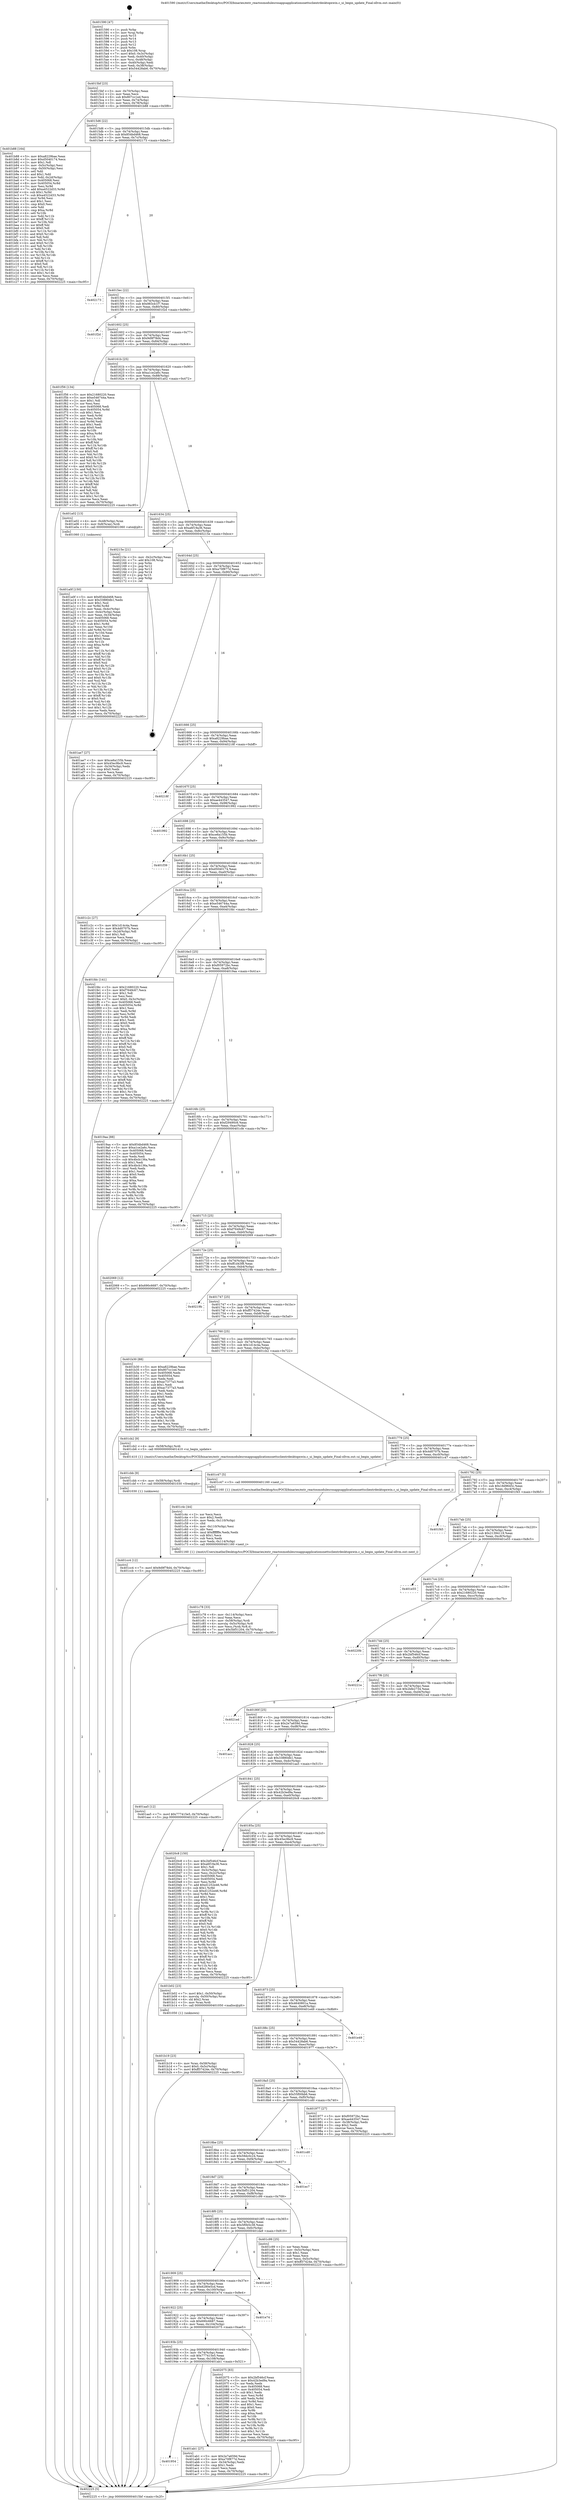 digraph "0x401590" {
  label = "0x401590 (/mnt/c/Users/mathe/Desktop/tcc/POCII/binaries/extr_reactosmodulesrosappsapplicationsnettsclientrdesktopxwin.c_ui_begin_update_Final-ollvm.out::main(0))"
  labelloc = "t"
  node[shape=record]

  Entry [label="",width=0.3,height=0.3,shape=circle,fillcolor=black,style=filled]
  "0x4015bf" [label="{
     0x4015bf [23]\l
     | [instrs]\l
     &nbsp;&nbsp;0x4015bf \<+3\>: mov -0x70(%rbp),%eax\l
     &nbsp;&nbsp;0x4015c2 \<+2\>: mov %eax,%ecx\l
     &nbsp;&nbsp;0x4015c4 \<+6\>: sub $0x807cc1ed,%ecx\l
     &nbsp;&nbsp;0x4015ca \<+3\>: mov %eax,-0x74(%rbp)\l
     &nbsp;&nbsp;0x4015cd \<+3\>: mov %ecx,-0x78(%rbp)\l
     &nbsp;&nbsp;0x4015d0 \<+6\>: je 0000000000401b88 \<main+0x5f8\>\l
  }"]
  "0x401b88" [label="{
     0x401b88 [164]\l
     | [instrs]\l
     &nbsp;&nbsp;0x401b88 \<+5\>: mov $0xa8229bae,%eax\l
     &nbsp;&nbsp;0x401b8d \<+5\>: mov $0xd5040174,%ecx\l
     &nbsp;&nbsp;0x401b92 \<+2\>: mov $0x1,%dl\l
     &nbsp;&nbsp;0x401b94 \<+3\>: mov -0x5c(%rbp),%esi\l
     &nbsp;&nbsp;0x401b97 \<+3\>: cmp -0x50(%rbp),%esi\l
     &nbsp;&nbsp;0x401b9a \<+4\>: setl %dil\l
     &nbsp;&nbsp;0x401b9e \<+4\>: and $0x1,%dil\l
     &nbsp;&nbsp;0x401ba2 \<+4\>: mov %dil,-0x2d(%rbp)\l
     &nbsp;&nbsp;0x401ba6 \<+7\>: mov 0x405068,%esi\l
     &nbsp;&nbsp;0x401bad \<+8\>: mov 0x405054,%r8d\l
     &nbsp;&nbsp;0x401bb5 \<+3\>: mov %esi,%r9d\l
     &nbsp;&nbsp;0x401bb8 \<+7\>: add $0xa4522d33,%r9d\l
     &nbsp;&nbsp;0x401bbf \<+4\>: sub $0x1,%r9d\l
     &nbsp;&nbsp;0x401bc3 \<+7\>: sub $0xa4522d33,%r9d\l
     &nbsp;&nbsp;0x401bca \<+4\>: imul %r9d,%esi\l
     &nbsp;&nbsp;0x401bce \<+3\>: and $0x1,%esi\l
     &nbsp;&nbsp;0x401bd1 \<+3\>: cmp $0x0,%esi\l
     &nbsp;&nbsp;0x401bd4 \<+4\>: sete %dil\l
     &nbsp;&nbsp;0x401bd8 \<+4\>: cmp $0xa,%r8d\l
     &nbsp;&nbsp;0x401bdc \<+4\>: setl %r10b\l
     &nbsp;&nbsp;0x401be0 \<+3\>: mov %dil,%r11b\l
     &nbsp;&nbsp;0x401be3 \<+4\>: xor $0xff,%r11b\l
     &nbsp;&nbsp;0x401be7 \<+3\>: mov %r10b,%bl\l
     &nbsp;&nbsp;0x401bea \<+3\>: xor $0xff,%bl\l
     &nbsp;&nbsp;0x401bed \<+3\>: xor $0x0,%dl\l
     &nbsp;&nbsp;0x401bf0 \<+3\>: mov %r11b,%r14b\l
     &nbsp;&nbsp;0x401bf3 \<+4\>: and $0x0,%r14b\l
     &nbsp;&nbsp;0x401bf7 \<+3\>: and %dl,%dil\l
     &nbsp;&nbsp;0x401bfa \<+3\>: mov %bl,%r15b\l
     &nbsp;&nbsp;0x401bfd \<+4\>: and $0x0,%r15b\l
     &nbsp;&nbsp;0x401c01 \<+3\>: and %dl,%r10b\l
     &nbsp;&nbsp;0x401c04 \<+3\>: or %dil,%r14b\l
     &nbsp;&nbsp;0x401c07 \<+3\>: or %r10b,%r15b\l
     &nbsp;&nbsp;0x401c0a \<+3\>: xor %r15b,%r14b\l
     &nbsp;&nbsp;0x401c0d \<+3\>: or %bl,%r11b\l
     &nbsp;&nbsp;0x401c10 \<+4\>: xor $0xff,%r11b\l
     &nbsp;&nbsp;0x401c14 \<+3\>: or $0x0,%dl\l
     &nbsp;&nbsp;0x401c17 \<+3\>: and %dl,%r11b\l
     &nbsp;&nbsp;0x401c1a \<+3\>: or %r11b,%r14b\l
     &nbsp;&nbsp;0x401c1d \<+4\>: test $0x1,%r14b\l
     &nbsp;&nbsp;0x401c21 \<+3\>: cmovne %ecx,%eax\l
     &nbsp;&nbsp;0x401c24 \<+3\>: mov %eax,-0x70(%rbp)\l
     &nbsp;&nbsp;0x401c27 \<+5\>: jmp 0000000000402225 \<main+0xc95\>\l
  }"]
  "0x4015d6" [label="{
     0x4015d6 [22]\l
     | [instrs]\l
     &nbsp;&nbsp;0x4015d6 \<+5\>: jmp 00000000004015db \<main+0x4b\>\l
     &nbsp;&nbsp;0x4015db \<+3\>: mov -0x74(%rbp),%eax\l
     &nbsp;&nbsp;0x4015de \<+5\>: sub $0x854bd468,%eax\l
     &nbsp;&nbsp;0x4015e3 \<+3\>: mov %eax,-0x7c(%rbp)\l
     &nbsp;&nbsp;0x4015e6 \<+6\>: je 0000000000402173 \<main+0xbe3\>\l
  }"]
  Exit [label="",width=0.3,height=0.3,shape=circle,fillcolor=black,style=filled,peripheries=2]
  "0x402173" [label="{
     0x402173\l
  }", style=dashed]
  "0x4015ec" [label="{
     0x4015ec [22]\l
     | [instrs]\l
     &nbsp;&nbsp;0x4015ec \<+5\>: jmp 00000000004015f1 \<main+0x61\>\l
     &nbsp;&nbsp;0x4015f1 \<+3\>: mov -0x74(%rbp),%eax\l
     &nbsp;&nbsp;0x4015f4 \<+5\>: sub $0x983cb1f7,%eax\l
     &nbsp;&nbsp;0x4015f9 \<+3\>: mov %eax,-0x80(%rbp)\l
     &nbsp;&nbsp;0x4015fc \<+6\>: je 0000000000401f2d \<main+0x99d\>\l
  }"]
  "0x401cc4" [label="{
     0x401cc4 [12]\l
     | [instrs]\l
     &nbsp;&nbsp;0x401cc4 \<+7\>: movl $0x9d9f78d4,-0x70(%rbp)\l
     &nbsp;&nbsp;0x401ccb \<+5\>: jmp 0000000000402225 \<main+0xc95\>\l
  }"]
  "0x401f2d" [label="{
     0x401f2d\l
  }", style=dashed]
  "0x401602" [label="{
     0x401602 [25]\l
     | [instrs]\l
     &nbsp;&nbsp;0x401602 \<+5\>: jmp 0000000000401607 \<main+0x77\>\l
     &nbsp;&nbsp;0x401607 \<+3\>: mov -0x74(%rbp),%eax\l
     &nbsp;&nbsp;0x40160a \<+5\>: sub $0x9d9f78d4,%eax\l
     &nbsp;&nbsp;0x40160f \<+6\>: mov %eax,-0x84(%rbp)\l
     &nbsp;&nbsp;0x401615 \<+6\>: je 0000000000401f56 \<main+0x9c6\>\l
  }"]
  "0x401cbb" [label="{
     0x401cbb [9]\l
     | [instrs]\l
     &nbsp;&nbsp;0x401cbb \<+4\>: mov -0x58(%rbp),%rdi\l
     &nbsp;&nbsp;0x401cbf \<+5\>: call 0000000000401030 \<free@plt\>\l
     | [calls]\l
     &nbsp;&nbsp;0x401030 \{1\} (unknown)\l
  }"]
  "0x401f56" [label="{
     0x401f56 [134]\l
     | [instrs]\l
     &nbsp;&nbsp;0x401f56 \<+5\>: mov $0x21680220,%eax\l
     &nbsp;&nbsp;0x401f5b \<+5\>: mov $0xe546744a,%ecx\l
     &nbsp;&nbsp;0x401f60 \<+2\>: mov $0x1,%dl\l
     &nbsp;&nbsp;0x401f62 \<+2\>: xor %esi,%esi\l
     &nbsp;&nbsp;0x401f64 \<+7\>: mov 0x405068,%edi\l
     &nbsp;&nbsp;0x401f6b \<+8\>: mov 0x405054,%r8d\l
     &nbsp;&nbsp;0x401f73 \<+3\>: sub $0x1,%esi\l
     &nbsp;&nbsp;0x401f76 \<+3\>: mov %edi,%r9d\l
     &nbsp;&nbsp;0x401f79 \<+3\>: add %esi,%r9d\l
     &nbsp;&nbsp;0x401f7c \<+4\>: imul %r9d,%edi\l
     &nbsp;&nbsp;0x401f80 \<+3\>: and $0x1,%edi\l
     &nbsp;&nbsp;0x401f83 \<+3\>: cmp $0x0,%edi\l
     &nbsp;&nbsp;0x401f86 \<+4\>: sete %r10b\l
     &nbsp;&nbsp;0x401f8a \<+4\>: cmp $0xa,%r8d\l
     &nbsp;&nbsp;0x401f8e \<+4\>: setl %r11b\l
     &nbsp;&nbsp;0x401f92 \<+3\>: mov %r10b,%bl\l
     &nbsp;&nbsp;0x401f95 \<+3\>: xor $0xff,%bl\l
     &nbsp;&nbsp;0x401f98 \<+3\>: mov %r11b,%r14b\l
     &nbsp;&nbsp;0x401f9b \<+4\>: xor $0xff,%r14b\l
     &nbsp;&nbsp;0x401f9f \<+3\>: xor $0x0,%dl\l
     &nbsp;&nbsp;0x401fa2 \<+3\>: mov %bl,%r15b\l
     &nbsp;&nbsp;0x401fa5 \<+4\>: and $0x0,%r15b\l
     &nbsp;&nbsp;0x401fa9 \<+3\>: and %dl,%r10b\l
     &nbsp;&nbsp;0x401fac \<+3\>: mov %r14b,%r12b\l
     &nbsp;&nbsp;0x401faf \<+4\>: and $0x0,%r12b\l
     &nbsp;&nbsp;0x401fb3 \<+3\>: and %dl,%r11b\l
     &nbsp;&nbsp;0x401fb6 \<+3\>: or %r10b,%r15b\l
     &nbsp;&nbsp;0x401fb9 \<+3\>: or %r11b,%r12b\l
     &nbsp;&nbsp;0x401fbc \<+3\>: xor %r12b,%r15b\l
     &nbsp;&nbsp;0x401fbf \<+3\>: or %r14b,%bl\l
     &nbsp;&nbsp;0x401fc2 \<+3\>: xor $0xff,%bl\l
     &nbsp;&nbsp;0x401fc5 \<+3\>: or $0x0,%dl\l
     &nbsp;&nbsp;0x401fc8 \<+2\>: and %dl,%bl\l
     &nbsp;&nbsp;0x401fca \<+3\>: or %bl,%r15b\l
     &nbsp;&nbsp;0x401fcd \<+4\>: test $0x1,%r15b\l
     &nbsp;&nbsp;0x401fd1 \<+3\>: cmovne %ecx,%eax\l
     &nbsp;&nbsp;0x401fd4 \<+3\>: mov %eax,-0x70(%rbp)\l
     &nbsp;&nbsp;0x401fd7 \<+5\>: jmp 0000000000402225 \<main+0xc95\>\l
  }"]
  "0x40161b" [label="{
     0x40161b [25]\l
     | [instrs]\l
     &nbsp;&nbsp;0x40161b \<+5\>: jmp 0000000000401620 \<main+0x90\>\l
     &nbsp;&nbsp;0x401620 \<+3\>: mov -0x74(%rbp),%eax\l
     &nbsp;&nbsp;0x401623 \<+5\>: sub $0xa1ce2a6c,%eax\l
     &nbsp;&nbsp;0x401628 \<+6\>: mov %eax,-0x88(%rbp)\l
     &nbsp;&nbsp;0x40162e \<+6\>: je 0000000000401a02 \<main+0x472\>\l
  }"]
  "0x401c78" [label="{
     0x401c78 [33]\l
     | [instrs]\l
     &nbsp;&nbsp;0x401c78 \<+6\>: mov -0x114(%rbp),%ecx\l
     &nbsp;&nbsp;0x401c7e \<+3\>: imul %eax,%ecx\l
     &nbsp;&nbsp;0x401c81 \<+4\>: mov -0x58(%rbp),%rdi\l
     &nbsp;&nbsp;0x401c85 \<+4\>: movslq -0x5c(%rbp),%r8\l
     &nbsp;&nbsp;0x401c89 \<+4\>: mov %ecx,(%rdi,%r8,4)\l
     &nbsp;&nbsp;0x401c8d \<+7\>: movl $0x5bf51204,-0x70(%rbp)\l
     &nbsp;&nbsp;0x401c94 \<+5\>: jmp 0000000000402225 \<main+0xc95\>\l
  }"]
  "0x401a02" [label="{
     0x401a02 [13]\l
     | [instrs]\l
     &nbsp;&nbsp;0x401a02 \<+4\>: mov -0x48(%rbp),%rax\l
     &nbsp;&nbsp;0x401a06 \<+4\>: mov 0x8(%rax),%rdi\l
     &nbsp;&nbsp;0x401a0a \<+5\>: call 0000000000401060 \<atoi@plt\>\l
     | [calls]\l
     &nbsp;&nbsp;0x401060 \{1\} (unknown)\l
  }"]
  "0x401634" [label="{
     0x401634 [25]\l
     | [instrs]\l
     &nbsp;&nbsp;0x401634 \<+5\>: jmp 0000000000401639 \<main+0xa9\>\l
     &nbsp;&nbsp;0x401639 \<+3\>: mov -0x74(%rbp),%eax\l
     &nbsp;&nbsp;0x40163c \<+5\>: sub $0xa6f19a36,%eax\l
     &nbsp;&nbsp;0x401641 \<+6\>: mov %eax,-0x8c(%rbp)\l
     &nbsp;&nbsp;0x401647 \<+6\>: je 000000000040215e \<main+0xbce\>\l
  }"]
  "0x401c4c" [label="{
     0x401c4c [44]\l
     | [instrs]\l
     &nbsp;&nbsp;0x401c4c \<+2\>: xor %ecx,%ecx\l
     &nbsp;&nbsp;0x401c4e \<+5\>: mov $0x2,%edx\l
     &nbsp;&nbsp;0x401c53 \<+6\>: mov %edx,-0x110(%rbp)\l
     &nbsp;&nbsp;0x401c59 \<+1\>: cltd\l
     &nbsp;&nbsp;0x401c5a \<+6\>: mov -0x110(%rbp),%esi\l
     &nbsp;&nbsp;0x401c60 \<+2\>: idiv %esi\l
     &nbsp;&nbsp;0x401c62 \<+6\>: imul $0xfffffffe,%edx,%edx\l
     &nbsp;&nbsp;0x401c68 \<+3\>: sub $0x1,%ecx\l
     &nbsp;&nbsp;0x401c6b \<+2\>: sub %ecx,%edx\l
     &nbsp;&nbsp;0x401c6d \<+6\>: mov %edx,-0x114(%rbp)\l
     &nbsp;&nbsp;0x401c73 \<+5\>: call 0000000000401160 \<next_i\>\l
     | [calls]\l
     &nbsp;&nbsp;0x401160 \{1\} (/mnt/c/Users/mathe/Desktop/tcc/POCII/binaries/extr_reactosmodulesrosappsapplicationsnettsclientrdesktopxwin.c_ui_begin_update_Final-ollvm.out::next_i)\l
  }"]
  "0x40215e" [label="{
     0x40215e [21]\l
     | [instrs]\l
     &nbsp;&nbsp;0x40215e \<+3\>: mov -0x2c(%rbp),%eax\l
     &nbsp;&nbsp;0x402161 \<+7\>: add $0x108,%rsp\l
     &nbsp;&nbsp;0x402168 \<+1\>: pop %rbx\l
     &nbsp;&nbsp;0x402169 \<+2\>: pop %r12\l
     &nbsp;&nbsp;0x40216b \<+2\>: pop %r13\l
     &nbsp;&nbsp;0x40216d \<+2\>: pop %r14\l
     &nbsp;&nbsp;0x40216f \<+2\>: pop %r15\l
     &nbsp;&nbsp;0x402171 \<+1\>: pop %rbp\l
     &nbsp;&nbsp;0x402172 \<+1\>: ret\l
  }"]
  "0x40164d" [label="{
     0x40164d [25]\l
     | [instrs]\l
     &nbsp;&nbsp;0x40164d \<+5\>: jmp 0000000000401652 \<main+0xc2\>\l
     &nbsp;&nbsp;0x401652 \<+3\>: mov -0x74(%rbp),%eax\l
     &nbsp;&nbsp;0x401655 \<+5\>: sub $0xa70f877d,%eax\l
     &nbsp;&nbsp;0x40165a \<+6\>: mov %eax,-0x90(%rbp)\l
     &nbsp;&nbsp;0x401660 \<+6\>: je 0000000000401ae7 \<main+0x557\>\l
  }"]
  "0x401b19" [label="{
     0x401b19 [23]\l
     | [instrs]\l
     &nbsp;&nbsp;0x401b19 \<+4\>: mov %rax,-0x58(%rbp)\l
     &nbsp;&nbsp;0x401b1d \<+7\>: movl $0x0,-0x5c(%rbp)\l
     &nbsp;&nbsp;0x401b24 \<+7\>: movl $0xff37424e,-0x70(%rbp)\l
     &nbsp;&nbsp;0x401b2b \<+5\>: jmp 0000000000402225 \<main+0xc95\>\l
  }"]
  "0x401ae7" [label="{
     0x401ae7 [27]\l
     | [instrs]\l
     &nbsp;&nbsp;0x401ae7 \<+5\>: mov $0xce6a155b,%eax\l
     &nbsp;&nbsp;0x401aec \<+5\>: mov $0x45ec9bc9,%ecx\l
     &nbsp;&nbsp;0x401af1 \<+3\>: mov -0x34(%rbp),%edx\l
     &nbsp;&nbsp;0x401af4 \<+3\>: cmp $0x0,%edx\l
     &nbsp;&nbsp;0x401af7 \<+3\>: cmove %ecx,%eax\l
     &nbsp;&nbsp;0x401afa \<+3\>: mov %eax,-0x70(%rbp)\l
     &nbsp;&nbsp;0x401afd \<+5\>: jmp 0000000000402225 \<main+0xc95\>\l
  }"]
  "0x401666" [label="{
     0x401666 [25]\l
     | [instrs]\l
     &nbsp;&nbsp;0x401666 \<+5\>: jmp 000000000040166b \<main+0xdb\>\l
     &nbsp;&nbsp;0x40166b \<+3\>: mov -0x74(%rbp),%eax\l
     &nbsp;&nbsp;0x40166e \<+5\>: sub $0xa8229bae,%eax\l
     &nbsp;&nbsp;0x401673 \<+6\>: mov %eax,-0x94(%rbp)\l
     &nbsp;&nbsp;0x401679 \<+6\>: je 000000000040218f \<main+0xbff\>\l
  }"]
  "0x401954" [label="{
     0x401954\l
  }", style=dashed]
  "0x40218f" [label="{
     0x40218f\l
  }", style=dashed]
  "0x40167f" [label="{
     0x40167f [25]\l
     | [instrs]\l
     &nbsp;&nbsp;0x40167f \<+5\>: jmp 0000000000401684 \<main+0xf4\>\l
     &nbsp;&nbsp;0x401684 \<+3\>: mov -0x74(%rbp),%eax\l
     &nbsp;&nbsp;0x401687 \<+5\>: sub $0xae443547,%eax\l
     &nbsp;&nbsp;0x40168c \<+6\>: mov %eax,-0x98(%rbp)\l
     &nbsp;&nbsp;0x401692 \<+6\>: je 0000000000401992 \<main+0x402\>\l
  }"]
  "0x401ab1" [label="{
     0x401ab1 [27]\l
     | [instrs]\l
     &nbsp;&nbsp;0x401ab1 \<+5\>: mov $0x2e7a659d,%eax\l
     &nbsp;&nbsp;0x401ab6 \<+5\>: mov $0xa70f877d,%ecx\l
     &nbsp;&nbsp;0x401abb \<+3\>: mov -0x34(%rbp),%edx\l
     &nbsp;&nbsp;0x401abe \<+3\>: cmp $0x1,%edx\l
     &nbsp;&nbsp;0x401ac1 \<+3\>: cmovl %ecx,%eax\l
     &nbsp;&nbsp;0x401ac4 \<+3\>: mov %eax,-0x70(%rbp)\l
     &nbsp;&nbsp;0x401ac7 \<+5\>: jmp 0000000000402225 \<main+0xc95\>\l
  }"]
  "0x401992" [label="{
     0x401992\l
  }", style=dashed]
  "0x401698" [label="{
     0x401698 [25]\l
     | [instrs]\l
     &nbsp;&nbsp;0x401698 \<+5\>: jmp 000000000040169d \<main+0x10d\>\l
     &nbsp;&nbsp;0x40169d \<+3\>: mov -0x74(%rbp),%eax\l
     &nbsp;&nbsp;0x4016a0 \<+5\>: sub $0xce6a155b,%eax\l
     &nbsp;&nbsp;0x4016a5 \<+6\>: mov %eax,-0x9c(%rbp)\l
     &nbsp;&nbsp;0x4016ab \<+6\>: je 0000000000401f39 \<main+0x9a9\>\l
  }"]
  "0x40193b" [label="{
     0x40193b [25]\l
     | [instrs]\l
     &nbsp;&nbsp;0x40193b \<+5\>: jmp 0000000000401940 \<main+0x3b0\>\l
     &nbsp;&nbsp;0x401940 \<+3\>: mov -0x74(%rbp),%eax\l
     &nbsp;&nbsp;0x401943 \<+5\>: sub $0x777415e5,%eax\l
     &nbsp;&nbsp;0x401948 \<+6\>: mov %eax,-0x108(%rbp)\l
     &nbsp;&nbsp;0x40194e \<+6\>: je 0000000000401ab1 \<main+0x521\>\l
  }"]
  "0x401f39" [label="{
     0x401f39\l
  }", style=dashed]
  "0x4016b1" [label="{
     0x4016b1 [25]\l
     | [instrs]\l
     &nbsp;&nbsp;0x4016b1 \<+5\>: jmp 00000000004016b6 \<main+0x126\>\l
     &nbsp;&nbsp;0x4016b6 \<+3\>: mov -0x74(%rbp),%eax\l
     &nbsp;&nbsp;0x4016b9 \<+5\>: sub $0xd5040174,%eax\l
     &nbsp;&nbsp;0x4016be \<+6\>: mov %eax,-0xa0(%rbp)\l
     &nbsp;&nbsp;0x4016c4 \<+6\>: je 0000000000401c2c \<main+0x69c\>\l
  }"]
  "0x402075" [label="{
     0x402075 [83]\l
     | [instrs]\l
     &nbsp;&nbsp;0x402075 \<+5\>: mov $0x2bf546cf,%eax\l
     &nbsp;&nbsp;0x40207a \<+5\>: mov $0x42b3ed9a,%ecx\l
     &nbsp;&nbsp;0x40207f \<+2\>: xor %edx,%edx\l
     &nbsp;&nbsp;0x402081 \<+7\>: mov 0x405068,%esi\l
     &nbsp;&nbsp;0x402088 \<+7\>: mov 0x405054,%edi\l
     &nbsp;&nbsp;0x40208f \<+3\>: sub $0x1,%edx\l
     &nbsp;&nbsp;0x402092 \<+3\>: mov %esi,%r8d\l
     &nbsp;&nbsp;0x402095 \<+3\>: add %edx,%r8d\l
     &nbsp;&nbsp;0x402098 \<+4\>: imul %r8d,%esi\l
     &nbsp;&nbsp;0x40209c \<+3\>: and $0x1,%esi\l
     &nbsp;&nbsp;0x40209f \<+3\>: cmp $0x0,%esi\l
     &nbsp;&nbsp;0x4020a2 \<+4\>: sete %r9b\l
     &nbsp;&nbsp;0x4020a6 \<+3\>: cmp $0xa,%edi\l
     &nbsp;&nbsp;0x4020a9 \<+4\>: setl %r10b\l
     &nbsp;&nbsp;0x4020ad \<+3\>: mov %r9b,%r11b\l
     &nbsp;&nbsp;0x4020b0 \<+3\>: and %r10b,%r11b\l
     &nbsp;&nbsp;0x4020b3 \<+3\>: xor %r10b,%r9b\l
     &nbsp;&nbsp;0x4020b6 \<+3\>: or %r9b,%r11b\l
     &nbsp;&nbsp;0x4020b9 \<+4\>: test $0x1,%r11b\l
     &nbsp;&nbsp;0x4020bd \<+3\>: cmovne %ecx,%eax\l
     &nbsp;&nbsp;0x4020c0 \<+3\>: mov %eax,-0x70(%rbp)\l
     &nbsp;&nbsp;0x4020c3 \<+5\>: jmp 0000000000402225 \<main+0xc95\>\l
  }"]
  "0x401c2c" [label="{
     0x401c2c [27]\l
     | [instrs]\l
     &nbsp;&nbsp;0x401c2c \<+5\>: mov $0x1d14c4a,%eax\l
     &nbsp;&nbsp;0x401c31 \<+5\>: mov $0x4d0707b,%ecx\l
     &nbsp;&nbsp;0x401c36 \<+3\>: mov -0x2d(%rbp),%dl\l
     &nbsp;&nbsp;0x401c39 \<+3\>: test $0x1,%dl\l
     &nbsp;&nbsp;0x401c3c \<+3\>: cmovne %ecx,%eax\l
     &nbsp;&nbsp;0x401c3f \<+3\>: mov %eax,-0x70(%rbp)\l
     &nbsp;&nbsp;0x401c42 \<+5\>: jmp 0000000000402225 \<main+0xc95\>\l
  }"]
  "0x4016ca" [label="{
     0x4016ca [25]\l
     | [instrs]\l
     &nbsp;&nbsp;0x4016ca \<+5\>: jmp 00000000004016cf \<main+0x13f\>\l
     &nbsp;&nbsp;0x4016cf \<+3\>: mov -0x74(%rbp),%eax\l
     &nbsp;&nbsp;0x4016d2 \<+5\>: sub $0xe546744a,%eax\l
     &nbsp;&nbsp;0x4016d7 \<+6\>: mov %eax,-0xa4(%rbp)\l
     &nbsp;&nbsp;0x4016dd \<+6\>: je 0000000000401fdc \<main+0xa4c\>\l
  }"]
  "0x401922" [label="{
     0x401922 [25]\l
     | [instrs]\l
     &nbsp;&nbsp;0x401922 \<+5\>: jmp 0000000000401927 \<main+0x397\>\l
     &nbsp;&nbsp;0x401927 \<+3\>: mov -0x74(%rbp),%eax\l
     &nbsp;&nbsp;0x40192a \<+5\>: sub $0x690c6687,%eax\l
     &nbsp;&nbsp;0x40192f \<+6\>: mov %eax,-0x104(%rbp)\l
     &nbsp;&nbsp;0x401935 \<+6\>: je 0000000000402075 \<main+0xae5\>\l
  }"]
  "0x401fdc" [label="{
     0x401fdc [141]\l
     | [instrs]\l
     &nbsp;&nbsp;0x401fdc \<+5\>: mov $0x21680220,%eax\l
     &nbsp;&nbsp;0x401fe1 \<+5\>: mov $0xf7649c67,%ecx\l
     &nbsp;&nbsp;0x401fe6 \<+2\>: mov $0x1,%dl\l
     &nbsp;&nbsp;0x401fe8 \<+2\>: xor %esi,%esi\l
     &nbsp;&nbsp;0x401fea \<+7\>: movl $0x0,-0x3c(%rbp)\l
     &nbsp;&nbsp;0x401ff1 \<+7\>: mov 0x405068,%edi\l
     &nbsp;&nbsp;0x401ff8 \<+8\>: mov 0x405054,%r8d\l
     &nbsp;&nbsp;0x402000 \<+3\>: sub $0x1,%esi\l
     &nbsp;&nbsp;0x402003 \<+3\>: mov %edi,%r9d\l
     &nbsp;&nbsp;0x402006 \<+3\>: add %esi,%r9d\l
     &nbsp;&nbsp;0x402009 \<+4\>: imul %r9d,%edi\l
     &nbsp;&nbsp;0x40200d \<+3\>: and $0x1,%edi\l
     &nbsp;&nbsp;0x402010 \<+3\>: cmp $0x0,%edi\l
     &nbsp;&nbsp;0x402013 \<+4\>: sete %r10b\l
     &nbsp;&nbsp;0x402017 \<+4\>: cmp $0xa,%r8d\l
     &nbsp;&nbsp;0x40201b \<+4\>: setl %r11b\l
     &nbsp;&nbsp;0x40201f \<+3\>: mov %r10b,%bl\l
     &nbsp;&nbsp;0x402022 \<+3\>: xor $0xff,%bl\l
     &nbsp;&nbsp;0x402025 \<+3\>: mov %r11b,%r14b\l
     &nbsp;&nbsp;0x402028 \<+4\>: xor $0xff,%r14b\l
     &nbsp;&nbsp;0x40202c \<+3\>: xor $0x0,%dl\l
     &nbsp;&nbsp;0x40202f \<+3\>: mov %bl,%r15b\l
     &nbsp;&nbsp;0x402032 \<+4\>: and $0x0,%r15b\l
     &nbsp;&nbsp;0x402036 \<+3\>: and %dl,%r10b\l
     &nbsp;&nbsp;0x402039 \<+3\>: mov %r14b,%r12b\l
     &nbsp;&nbsp;0x40203c \<+4\>: and $0x0,%r12b\l
     &nbsp;&nbsp;0x402040 \<+3\>: and %dl,%r11b\l
     &nbsp;&nbsp;0x402043 \<+3\>: or %r10b,%r15b\l
     &nbsp;&nbsp;0x402046 \<+3\>: or %r11b,%r12b\l
     &nbsp;&nbsp;0x402049 \<+3\>: xor %r12b,%r15b\l
     &nbsp;&nbsp;0x40204c \<+3\>: or %r14b,%bl\l
     &nbsp;&nbsp;0x40204f \<+3\>: xor $0xff,%bl\l
     &nbsp;&nbsp;0x402052 \<+3\>: or $0x0,%dl\l
     &nbsp;&nbsp;0x402055 \<+2\>: and %dl,%bl\l
     &nbsp;&nbsp;0x402057 \<+3\>: or %bl,%r15b\l
     &nbsp;&nbsp;0x40205a \<+4\>: test $0x1,%r15b\l
     &nbsp;&nbsp;0x40205e \<+3\>: cmovne %ecx,%eax\l
     &nbsp;&nbsp;0x402061 \<+3\>: mov %eax,-0x70(%rbp)\l
     &nbsp;&nbsp;0x402064 \<+5\>: jmp 0000000000402225 \<main+0xc95\>\l
  }"]
  "0x4016e3" [label="{
     0x4016e3 [25]\l
     | [instrs]\l
     &nbsp;&nbsp;0x4016e3 \<+5\>: jmp 00000000004016e8 \<main+0x158\>\l
     &nbsp;&nbsp;0x4016e8 \<+3\>: mov -0x74(%rbp),%eax\l
     &nbsp;&nbsp;0x4016eb \<+5\>: sub $0xf05972bc,%eax\l
     &nbsp;&nbsp;0x4016f0 \<+6\>: mov %eax,-0xa8(%rbp)\l
     &nbsp;&nbsp;0x4016f6 \<+6\>: je 00000000004019aa \<main+0x41a\>\l
  }"]
  "0x401e74" [label="{
     0x401e74\l
  }", style=dashed]
  "0x4019aa" [label="{
     0x4019aa [88]\l
     | [instrs]\l
     &nbsp;&nbsp;0x4019aa \<+5\>: mov $0x854bd468,%eax\l
     &nbsp;&nbsp;0x4019af \<+5\>: mov $0xa1ce2a6c,%ecx\l
     &nbsp;&nbsp;0x4019b4 \<+7\>: mov 0x405068,%edx\l
     &nbsp;&nbsp;0x4019bb \<+7\>: mov 0x405054,%esi\l
     &nbsp;&nbsp;0x4019c2 \<+2\>: mov %edx,%edi\l
     &nbsp;&nbsp;0x4019c4 \<+6\>: sub $0x4bcb136a,%edi\l
     &nbsp;&nbsp;0x4019ca \<+3\>: sub $0x1,%edi\l
     &nbsp;&nbsp;0x4019cd \<+6\>: add $0x4bcb136a,%edi\l
     &nbsp;&nbsp;0x4019d3 \<+3\>: imul %edi,%edx\l
     &nbsp;&nbsp;0x4019d6 \<+3\>: and $0x1,%edx\l
     &nbsp;&nbsp;0x4019d9 \<+3\>: cmp $0x0,%edx\l
     &nbsp;&nbsp;0x4019dc \<+4\>: sete %r8b\l
     &nbsp;&nbsp;0x4019e0 \<+3\>: cmp $0xa,%esi\l
     &nbsp;&nbsp;0x4019e3 \<+4\>: setl %r9b\l
     &nbsp;&nbsp;0x4019e7 \<+3\>: mov %r8b,%r10b\l
     &nbsp;&nbsp;0x4019ea \<+3\>: and %r9b,%r10b\l
     &nbsp;&nbsp;0x4019ed \<+3\>: xor %r9b,%r8b\l
     &nbsp;&nbsp;0x4019f0 \<+3\>: or %r8b,%r10b\l
     &nbsp;&nbsp;0x4019f3 \<+4\>: test $0x1,%r10b\l
     &nbsp;&nbsp;0x4019f7 \<+3\>: cmovne %ecx,%eax\l
     &nbsp;&nbsp;0x4019fa \<+3\>: mov %eax,-0x70(%rbp)\l
     &nbsp;&nbsp;0x4019fd \<+5\>: jmp 0000000000402225 \<main+0xc95\>\l
  }"]
  "0x4016fc" [label="{
     0x4016fc [25]\l
     | [instrs]\l
     &nbsp;&nbsp;0x4016fc \<+5\>: jmp 0000000000401701 \<main+0x171\>\l
     &nbsp;&nbsp;0x401701 \<+3\>: mov -0x74(%rbp),%eax\l
     &nbsp;&nbsp;0x401704 \<+5\>: sub $0xf29490c6,%eax\l
     &nbsp;&nbsp;0x401709 \<+6\>: mov %eax,-0xac(%rbp)\l
     &nbsp;&nbsp;0x40170f \<+6\>: je 0000000000401cfe \<main+0x76e\>\l
  }"]
  "0x401909" [label="{
     0x401909 [25]\l
     | [instrs]\l
     &nbsp;&nbsp;0x401909 \<+5\>: jmp 000000000040190e \<main+0x37e\>\l
     &nbsp;&nbsp;0x40190e \<+3\>: mov -0x74(%rbp),%eax\l
     &nbsp;&nbsp;0x401911 \<+5\>: sub $0x6280e5cd,%eax\l
     &nbsp;&nbsp;0x401916 \<+6\>: mov %eax,-0x100(%rbp)\l
     &nbsp;&nbsp;0x40191c \<+6\>: je 0000000000401e74 \<main+0x8e4\>\l
  }"]
  "0x401cfe" [label="{
     0x401cfe\l
  }", style=dashed]
  "0x401715" [label="{
     0x401715 [25]\l
     | [instrs]\l
     &nbsp;&nbsp;0x401715 \<+5\>: jmp 000000000040171a \<main+0x18a\>\l
     &nbsp;&nbsp;0x40171a \<+3\>: mov -0x74(%rbp),%eax\l
     &nbsp;&nbsp;0x40171d \<+5\>: sub $0xf7649c67,%eax\l
     &nbsp;&nbsp;0x401722 \<+6\>: mov %eax,-0xb0(%rbp)\l
     &nbsp;&nbsp;0x401728 \<+6\>: je 0000000000402069 \<main+0xad9\>\l
  }"]
  "0x401da9" [label="{
     0x401da9\l
  }", style=dashed]
  "0x402069" [label="{
     0x402069 [12]\l
     | [instrs]\l
     &nbsp;&nbsp;0x402069 \<+7\>: movl $0x690c6687,-0x70(%rbp)\l
     &nbsp;&nbsp;0x402070 \<+5\>: jmp 0000000000402225 \<main+0xc95\>\l
  }"]
  "0x40172e" [label="{
     0x40172e [25]\l
     | [instrs]\l
     &nbsp;&nbsp;0x40172e \<+5\>: jmp 0000000000401733 \<main+0x1a3\>\l
     &nbsp;&nbsp;0x401733 \<+3\>: mov -0x74(%rbp),%eax\l
     &nbsp;&nbsp;0x401736 \<+5\>: sub $0xff1d43f8,%eax\l
     &nbsp;&nbsp;0x40173b \<+6\>: mov %eax,-0xb4(%rbp)\l
     &nbsp;&nbsp;0x401741 \<+6\>: je 000000000040219b \<main+0xc0b\>\l
  }"]
  "0x4018f0" [label="{
     0x4018f0 [25]\l
     | [instrs]\l
     &nbsp;&nbsp;0x4018f0 \<+5\>: jmp 00000000004018f5 \<main+0x365\>\l
     &nbsp;&nbsp;0x4018f5 \<+3\>: mov -0x74(%rbp),%eax\l
     &nbsp;&nbsp;0x4018f8 \<+5\>: sub $0x5f0b5c38,%eax\l
     &nbsp;&nbsp;0x4018fd \<+6\>: mov %eax,-0xfc(%rbp)\l
     &nbsp;&nbsp;0x401903 \<+6\>: je 0000000000401da9 \<main+0x819\>\l
  }"]
  "0x40219b" [label="{
     0x40219b\l
  }", style=dashed]
  "0x401747" [label="{
     0x401747 [25]\l
     | [instrs]\l
     &nbsp;&nbsp;0x401747 \<+5\>: jmp 000000000040174c \<main+0x1bc\>\l
     &nbsp;&nbsp;0x40174c \<+3\>: mov -0x74(%rbp),%eax\l
     &nbsp;&nbsp;0x40174f \<+5\>: sub $0xff37424e,%eax\l
     &nbsp;&nbsp;0x401754 \<+6\>: mov %eax,-0xb8(%rbp)\l
     &nbsp;&nbsp;0x40175a \<+6\>: je 0000000000401b30 \<main+0x5a0\>\l
  }"]
  "0x401c99" [label="{
     0x401c99 [25]\l
     | [instrs]\l
     &nbsp;&nbsp;0x401c99 \<+2\>: xor %eax,%eax\l
     &nbsp;&nbsp;0x401c9b \<+3\>: mov -0x5c(%rbp),%ecx\l
     &nbsp;&nbsp;0x401c9e \<+3\>: sub $0x1,%eax\l
     &nbsp;&nbsp;0x401ca1 \<+2\>: sub %eax,%ecx\l
     &nbsp;&nbsp;0x401ca3 \<+3\>: mov %ecx,-0x5c(%rbp)\l
     &nbsp;&nbsp;0x401ca6 \<+7\>: movl $0xff37424e,-0x70(%rbp)\l
     &nbsp;&nbsp;0x401cad \<+5\>: jmp 0000000000402225 \<main+0xc95\>\l
  }"]
  "0x401b30" [label="{
     0x401b30 [88]\l
     | [instrs]\l
     &nbsp;&nbsp;0x401b30 \<+5\>: mov $0xa8229bae,%eax\l
     &nbsp;&nbsp;0x401b35 \<+5\>: mov $0x807cc1ed,%ecx\l
     &nbsp;&nbsp;0x401b3a \<+7\>: mov 0x405068,%edx\l
     &nbsp;&nbsp;0x401b41 \<+7\>: mov 0x405054,%esi\l
     &nbsp;&nbsp;0x401b48 \<+2\>: mov %edx,%edi\l
     &nbsp;&nbsp;0x401b4a \<+6\>: sub $0xac7377a3,%edi\l
     &nbsp;&nbsp;0x401b50 \<+3\>: sub $0x1,%edi\l
     &nbsp;&nbsp;0x401b53 \<+6\>: add $0xac7377a3,%edi\l
     &nbsp;&nbsp;0x401b59 \<+3\>: imul %edi,%edx\l
     &nbsp;&nbsp;0x401b5c \<+3\>: and $0x1,%edx\l
     &nbsp;&nbsp;0x401b5f \<+3\>: cmp $0x0,%edx\l
     &nbsp;&nbsp;0x401b62 \<+4\>: sete %r8b\l
     &nbsp;&nbsp;0x401b66 \<+3\>: cmp $0xa,%esi\l
     &nbsp;&nbsp;0x401b69 \<+4\>: setl %r9b\l
     &nbsp;&nbsp;0x401b6d \<+3\>: mov %r8b,%r10b\l
     &nbsp;&nbsp;0x401b70 \<+3\>: and %r9b,%r10b\l
     &nbsp;&nbsp;0x401b73 \<+3\>: xor %r9b,%r8b\l
     &nbsp;&nbsp;0x401b76 \<+3\>: or %r8b,%r10b\l
     &nbsp;&nbsp;0x401b79 \<+4\>: test $0x1,%r10b\l
     &nbsp;&nbsp;0x401b7d \<+3\>: cmovne %ecx,%eax\l
     &nbsp;&nbsp;0x401b80 \<+3\>: mov %eax,-0x70(%rbp)\l
     &nbsp;&nbsp;0x401b83 \<+5\>: jmp 0000000000402225 \<main+0xc95\>\l
  }"]
  "0x401760" [label="{
     0x401760 [25]\l
     | [instrs]\l
     &nbsp;&nbsp;0x401760 \<+5\>: jmp 0000000000401765 \<main+0x1d5\>\l
     &nbsp;&nbsp;0x401765 \<+3\>: mov -0x74(%rbp),%eax\l
     &nbsp;&nbsp;0x401768 \<+5\>: sub $0x1d14c4a,%eax\l
     &nbsp;&nbsp;0x40176d \<+6\>: mov %eax,-0xbc(%rbp)\l
     &nbsp;&nbsp;0x401773 \<+6\>: je 0000000000401cb2 \<main+0x722\>\l
  }"]
  "0x4018d7" [label="{
     0x4018d7 [25]\l
     | [instrs]\l
     &nbsp;&nbsp;0x4018d7 \<+5\>: jmp 00000000004018dc \<main+0x34c\>\l
     &nbsp;&nbsp;0x4018dc \<+3\>: mov -0x74(%rbp),%eax\l
     &nbsp;&nbsp;0x4018df \<+5\>: sub $0x5bf51204,%eax\l
     &nbsp;&nbsp;0x4018e4 \<+6\>: mov %eax,-0xf8(%rbp)\l
     &nbsp;&nbsp;0x4018ea \<+6\>: je 0000000000401c99 \<main+0x709\>\l
  }"]
  "0x401cb2" [label="{
     0x401cb2 [9]\l
     | [instrs]\l
     &nbsp;&nbsp;0x401cb2 \<+4\>: mov -0x58(%rbp),%rdi\l
     &nbsp;&nbsp;0x401cb6 \<+5\>: call 0000000000401410 \<ui_begin_update\>\l
     | [calls]\l
     &nbsp;&nbsp;0x401410 \{1\} (/mnt/c/Users/mathe/Desktop/tcc/POCII/binaries/extr_reactosmodulesrosappsapplicationsnettsclientrdesktopxwin.c_ui_begin_update_Final-ollvm.out::ui_begin_update)\l
  }"]
  "0x401779" [label="{
     0x401779 [25]\l
     | [instrs]\l
     &nbsp;&nbsp;0x401779 \<+5\>: jmp 000000000040177e \<main+0x1ee\>\l
     &nbsp;&nbsp;0x40177e \<+3\>: mov -0x74(%rbp),%eax\l
     &nbsp;&nbsp;0x401781 \<+5\>: sub $0x4d0707b,%eax\l
     &nbsp;&nbsp;0x401786 \<+6\>: mov %eax,-0xc0(%rbp)\l
     &nbsp;&nbsp;0x40178c \<+6\>: je 0000000000401c47 \<main+0x6b7\>\l
  }"]
  "0x401ec7" [label="{
     0x401ec7\l
  }", style=dashed]
  "0x401c47" [label="{
     0x401c47 [5]\l
     | [instrs]\l
     &nbsp;&nbsp;0x401c47 \<+5\>: call 0000000000401160 \<next_i\>\l
     | [calls]\l
     &nbsp;&nbsp;0x401160 \{1\} (/mnt/c/Users/mathe/Desktop/tcc/POCII/binaries/extr_reactosmodulesrosappsapplicationsnettsclientrdesktopxwin.c_ui_begin_update_Final-ollvm.out::next_i)\l
  }"]
  "0x401792" [label="{
     0x401792 [25]\l
     | [instrs]\l
     &nbsp;&nbsp;0x401792 \<+5\>: jmp 0000000000401797 \<main+0x207\>\l
     &nbsp;&nbsp;0x401797 \<+3\>: mov -0x74(%rbp),%eax\l
     &nbsp;&nbsp;0x40179a \<+5\>: sub $0x18d9645c,%eax\l
     &nbsp;&nbsp;0x40179f \<+6\>: mov %eax,-0xc4(%rbp)\l
     &nbsp;&nbsp;0x4017a5 \<+6\>: je 0000000000401f45 \<main+0x9b5\>\l
  }"]
  "0x4018be" [label="{
     0x4018be [25]\l
     | [instrs]\l
     &nbsp;&nbsp;0x4018be \<+5\>: jmp 00000000004018c3 \<main+0x333\>\l
     &nbsp;&nbsp;0x4018c3 \<+3\>: mov -0x74(%rbp),%eax\l
     &nbsp;&nbsp;0x4018c6 \<+5\>: sub $0x59dc0c24,%eax\l
     &nbsp;&nbsp;0x4018cb \<+6\>: mov %eax,-0xf4(%rbp)\l
     &nbsp;&nbsp;0x4018d1 \<+6\>: je 0000000000401ec7 \<main+0x937\>\l
  }"]
  "0x401f45" [label="{
     0x401f45\l
  }", style=dashed]
  "0x4017ab" [label="{
     0x4017ab [25]\l
     | [instrs]\l
     &nbsp;&nbsp;0x4017ab \<+5\>: jmp 00000000004017b0 \<main+0x220\>\l
     &nbsp;&nbsp;0x4017b0 \<+3\>: mov -0x74(%rbp),%eax\l
     &nbsp;&nbsp;0x4017b3 \<+5\>: sub $0x21394119,%eax\l
     &nbsp;&nbsp;0x4017b8 \<+6\>: mov %eax,-0xc8(%rbp)\l
     &nbsp;&nbsp;0x4017be \<+6\>: je 0000000000401e55 \<main+0x8c5\>\l
  }"]
  "0x401cd0" [label="{
     0x401cd0\l
  }", style=dashed]
  "0x401e55" [label="{
     0x401e55\l
  }", style=dashed]
  "0x4017c4" [label="{
     0x4017c4 [25]\l
     | [instrs]\l
     &nbsp;&nbsp;0x4017c4 \<+5\>: jmp 00000000004017c9 \<main+0x239\>\l
     &nbsp;&nbsp;0x4017c9 \<+3\>: mov -0x74(%rbp),%eax\l
     &nbsp;&nbsp;0x4017cc \<+5\>: sub $0x21680220,%eax\l
     &nbsp;&nbsp;0x4017d1 \<+6\>: mov %eax,-0xcc(%rbp)\l
     &nbsp;&nbsp;0x4017d7 \<+6\>: je 000000000040220b \<main+0xc7b\>\l
  }"]
  "0x401a0f" [label="{
     0x401a0f [150]\l
     | [instrs]\l
     &nbsp;&nbsp;0x401a0f \<+5\>: mov $0x854bd468,%ecx\l
     &nbsp;&nbsp;0x401a14 \<+5\>: mov $0x33880db1,%edx\l
     &nbsp;&nbsp;0x401a19 \<+3\>: mov $0x1,%sil\l
     &nbsp;&nbsp;0x401a1c \<+3\>: xor %r8d,%r8d\l
     &nbsp;&nbsp;0x401a1f \<+3\>: mov %eax,-0x4c(%rbp)\l
     &nbsp;&nbsp;0x401a22 \<+3\>: mov -0x4c(%rbp),%eax\l
     &nbsp;&nbsp;0x401a25 \<+3\>: mov %eax,-0x34(%rbp)\l
     &nbsp;&nbsp;0x401a28 \<+7\>: mov 0x405068,%eax\l
     &nbsp;&nbsp;0x401a2f \<+8\>: mov 0x405054,%r9d\l
     &nbsp;&nbsp;0x401a37 \<+4\>: sub $0x1,%r8d\l
     &nbsp;&nbsp;0x401a3b \<+3\>: mov %eax,%r10d\l
     &nbsp;&nbsp;0x401a3e \<+3\>: add %r8d,%r10d\l
     &nbsp;&nbsp;0x401a41 \<+4\>: imul %r10d,%eax\l
     &nbsp;&nbsp;0x401a45 \<+3\>: and $0x1,%eax\l
     &nbsp;&nbsp;0x401a48 \<+3\>: cmp $0x0,%eax\l
     &nbsp;&nbsp;0x401a4b \<+4\>: sete %r11b\l
     &nbsp;&nbsp;0x401a4f \<+4\>: cmp $0xa,%r9d\l
     &nbsp;&nbsp;0x401a53 \<+3\>: setl %bl\l
     &nbsp;&nbsp;0x401a56 \<+3\>: mov %r11b,%r14b\l
     &nbsp;&nbsp;0x401a59 \<+4\>: xor $0xff,%r14b\l
     &nbsp;&nbsp;0x401a5d \<+3\>: mov %bl,%r15b\l
     &nbsp;&nbsp;0x401a60 \<+4\>: xor $0xff,%r15b\l
     &nbsp;&nbsp;0x401a64 \<+4\>: xor $0x0,%sil\l
     &nbsp;&nbsp;0x401a68 \<+3\>: mov %r14b,%r12b\l
     &nbsp;&nbsp;0x401a6b \<+4\>: and $0x0,%r12b\l
     &nbsp;&nbsp;0x401a6f \<+3\>: and %sil,%r11b\l
     &nbsp;&nbsp;0x401a72 \<+3\>: mov %r15b,%r13b\l
     &nbsp;&nbsp;0x401a75 \<+4\>: and $0x0,%r13b\l
     &nbsp;&nbsp;0x401a79 \<+3\>: and %sil,%bl\l
     &nbsp;&nbsp;0x401a7c \<+3\>: or %r11b,%r12b\l
     &nbsp;&nbsp;0x401a7f \<+3\>: or %bl,%r13b\l
     &nbsp;&nbsp;0x401a82 \<+3\>: xor %r13b,%r12b\l
     &nbsp;&nbsp;0x401a85 \<+3\>: or %r15b,%r14b\l
     &nbsp;&nbsp;0x401a88 \<+4\>: xor $0xff,%r14b\l
     &nbsp;&nbsp;0x401a8c \<+4\>: or $0x0,%sil\l
     &nbsp;&nbsp;0x401a90 \<+3\>: and %sil,%r14b\l
     &nbsp;&nbsp;0x401a93 \<+3\>: or %r14b,%r12b\l
     &nbsp;&nbsp;0x401a96 \<+4\>: test $0x1,%r12b\l
     &nbsp;&nbsp;0x401a9a \<+3\>: cmovne %edx,%ecx\l
     &nbsp;&nbsp;0x401a9d \<+3\>: mov %ecx,-0x70(%rbp)\l
     &nbsp;&nbsp;0x401aa0 \<+5\>: jmp 0000000000402225 \<main+0xc95\>\l
  }"]
  "0x40220b" [label="{
     0x40220b\l
  }", style=dashed]
  "0x4017dd" [label="{
     0x4017dd [25]\l
     | [instrs]\l
     &nbsp;&nbsp;0x4017dd \<+5\>: jmp 00000000004017e2 \<main+0x252\>\l
     &nbsp;&nbsp;0x4017e2 \<+3\>: mov -0x74(%rbp),%eax\l
     &nbsp;&nbsp;0x4017e5 \<+5\>: sub $0x2bf546cf,%eax\l
     &nbsp;&nbsp;0x4017ea \<+6\>: mov %eax,-0xd0(%rbp)\l
     &nbsp;&nbsp;0x4017f0 \<+6\>: je 000000000040221e \<main+0xc8e\>\l
  }"]
  "0x401590" [label="{
     0x401590 [47]\l
     | [instrs]\l
     &nbsp;&nbsp;0x401590 \<+1\>: push %rbp\l
     &nbsp;&nbsp;0x401591 \<+3\>: mov %rsp,%rbp\l
     &nbsp;&nbsp;0x401594 \<+2\>: push %r15\l
     &nbsp;&nbsp;0x401596 \<+2\>: push %r14\l
     &nbsp;&nbsp;0x401598 \<+2\>: push %r13\l
     &nbsp;&nbsp;0x40159a \<+2\>: push %r12\l
     &nbsp;&nbsp;0x40159c \<+1\>: push %rbx\l
     &nbsp;&nbsp;0x40159d \<+7\>: sub $0x108,%rsp\l
     &nbsp;&nbsp;0x4015a4 \<+7\>: movl $0x0,-0x3c(%rbp)\l
     &nbsp;&nbsp;0x4015ab \<+3\>: mov %edi,-0x40(%rbp)\l
     &nbsp;&nbsp;0x4015ae \<+4\>: mov %rsi,-0x48(%rbp)\l
     &nbsp;&nbsp;0x4015b2 \<+3\>: mov -0x40(%rbp),%edi\l
     &nbsp;&nbsp;0x4015b5 \<+3\>: mov %edi,-0x38(%rbp)\l
     &nbsp;&nbsp;0x4015b8 \<+7\>: movl $0x54428ab6,-0x70(%rbp)\l
  }"]
  "0x40221e" [label="{
     0x40221e\l
  }", style=dashed]
  "0x4017f6" [label="{
     0x4017f6 [25]\l
     | [instrs]\l
     &nbsp;&nbsp;0x4017f6 \<+5\>: jmp 00000000004017fb \<main+0x26b\>\l
     &nbsp;&nbsp;0x4017fb \<+3\>: mov -0x74(%rbp),%eax\l
     &nbsp;&nbsp;0x4017fe \<+5\>: sub $0x2bfe2734,%eax\l
     &nbsp;&nbsp;0x401803 \<+6\>: mov %eax,-0xd4(%rbp)\l
     &nbsp;&nbsp;0x401809 \<+6\>: je 00000000004021ed \<main+0xc5d\>\l
  }"]
  "0x402225" [label="{
     0x402225 [5]\l
     | [instrs]\l
     &nbsp;&nbsp;0x402225 \<+5\>: jmp 00000000004015bf \<main+0x2f\>\l
  }"]
  "0x4021ed" [label="{
     0x4021ed\l
  }", style=dashed]
  "0x40180f" [label="{
     0x40180f [25]\l
     | [instrs]\l
     &nbsp;&nbsp;0x40180f \<+5\>: jmp 0000000000401814 \<main+0x284\>\l
     &nbsp;&nbsp;0x401814 \<+3\>: mov -0x74(%rbp),%eax\l
     &nbsp;&nbsp;0x401817 \<+5\>: sub $0x2e7a659d,%eax\l
     &nbsp;&nbsp;0x40181c \<+6\>: mov %eax,-0xd8(%rbp)\l
     &nbsp;&nbsp;0x401822 \<+6\>: je 0000000000401acc \<main+0x53c\>\l
  }"]
  "0x4018a5" [label="{
     0x4018a5 [25]\l
     | [instrs]\l
     &nbsp;&nbsp;0x4018a5 \<+5\>: jmp 00000000004018aa \<main+0x31a\>\l
     &nbsp;&nbsp;0x4018aa \<+3\>: mov -0x74(%rbp),%eax\l
     &nbsp;&nbsp;0x4018ad \<+5\>: sub $0x55f00bb6,%eax\l
     &nbsp;&nbsp;0x4018b2 \<+6\>: mov %eax,-0xf0(%rbp)\l
     &nbsp;&nbsp;0x4018b8 \<+6\>: je 0000000000401cd0 \<main+0x740\>\l
  }"]
  "0x401acc" [label="{
     0x401acc\l
  }", style=dashed]
  "0x401828" [label="{
     0x401828 [25]\l
     | [instrs]\l
     &nbsp;&nbsp;0x401828 \<+5\>: jmp 000000000040182d \<main+0x29d\>\l
     &nbsp;&nbsp;0x40182d \<+3\>: mov -0x74(%rbp),%eax\l
     &nbsp;&nbsp;0x401830 \<+5\>: sub $0x33880db1,%eax\l
     &nbsp;&nbsp;0x401835 \<+6\>: mov %eax,-0xdc(%rbp)\l
     &nbsp;&nbsp;0x40183b \<+6\>: je 0000000000401aa5 \<main+0x515\>\l
  }"]
  "0x401977" [label="{
     0x401977 [27]\l
     | [instrs]\l
     &nbsp;&nbsp;0x401977 \<+5\>: mov $0xf05972bc,%eax\l
     &nbsp;&nbsp;0x40197c \<+5\>: mov $0xae443547,%ecx\l
     &nbsp;&nbsp;0x401981 \<+3\>: mov -0x38(%rbp),%edx\l
     &nbsp;&nbsp;0x401984 \<+3\>: cmp $0x2,%edx\l
     &nbsp;&nbsp;0x401987 \<+3\>: cmovne %ecx,%eax\l
     &nbsp;&nbsp;0x40198a \<+3\>: mov %eax,-0x70(%rbp)\l
     &nbsp;&nbsp;0x40198d \<+5\>: jmp 0000000000402225 \<main+0xc95\>\l
  }"]
  "0x401aa5" [label="{
     0x401aa5 [12]\l
     | [instrs]\l
     &nbsp;&nbsp;0x401aa5 \<+7\>: movl $0x777415e5,-0x70(%rbp)\l
     &nbsp;&nbsp;0x401aac \<+5\>: jmp 0000000000402225 \<main+0xc95\>\l
  }"]
  "0x401841" [label="{
     0x401841 [25]\l
     | [instrs]\l
     &nbsp;&nbsp;0x401841 \<+5\>: jmp 0000000000401846 \<main+0x2b6\>\l
     &nbsp;&nbsp;0x401846 \<+3\>: mov -0x74(%rbp),%eax\l
     &nbsp;&nbsp;0x401849 \<+5\>: sub $0x42b3ed9a,%eax\l
     &nbsp;&nbsp;0x40184e \<+6\>: mov %eax,-0xe0(%rbp)\l
     &nbsp;&nbsp;0x401854 \<+6\>: je 00000000004020c8 \<main+0xb38\>\l
  }"]
  "0x40188c" [label="{
     0x40188c [25]\l
     | [instrs]\l
     &nbsp;&nbsp;0x40188c \<+5\>: jmp 0000000000401891 \<main+0x301\>\l
     &nbsp;&nbsp;0x401891 \<+3\>: mov -0x74(%rbp),%eax\l
     &nbsp;&nbsp;0x401894 \<+5\>: sub $0x54428ab6,%eax\l
     &nbsp;&nbsp;0x401899 \<+6\>: mov %eax,-0xec(%rbp)\l
     &nbsp;&nbsp;0x40189f \<+6\>: je 0000000000401977 \<main+0x3e7\>\l
  }"]
  "0x4020c8" [label="{
     0x4020c8 [150]\l
     | [instrs]\l
     &nbsp;&nbsp;0x4020c8 \<+5\>: mov $0x2bf546cf,%eax\l
     &nbsp;&nbsp;0x4020cd \<+5\>: mov $0xa6f19a36,%ecx\l
     &nbsp;&nbsp;0x4020d2 \<+2\>: mov $0x1,%dl\l
     &nbsp;&nbsp;0x4020d4 \<+3\>: mov -0x3c(%rbp),%esi\l
     &nbsp;&nbsp;0x4020d7 \<+3\>: mov %esi,-0x2c(%rbp)\l
     &nbsp;&nbsp;0x4020da \<+7\>: mov 0x405068,%esi\l
     &nbsp;&nbsp;0x4020e1 \<+7\>: mov 0x405054,%edi\l
     &nbsp;&nbsp;0x4020e8 \<+3\>: mov %esi,%r8d\l
     &nbsp;&nbsp;0x4020eb \<+7\>: add $0xd1252e46,%r8d\l
     &nbsp;&nbsp;0x4020f2 \<+4\>: sub $0x1,%r8d\l
     &nbsp;&nbsp;0x4020f6 \<+7\>: sub $0xd1252e46,%r8d\l
     &nbsp;&nbsp;0x4020fd \<+4\>: imul %r8d,%esi\l
     &nbsp;&nbsp;0x402101 \<+3\>: and $0x1,%esi\l
     &nbsp;&nbsp;0x402104 \<+3\>: cmp $0x0,%esi\l
     &nbsp;&nbsp;0x402107 \<+4\>: sete %r9b\l
     &nbsp;&nbsp;0x40210b \<+3\>: cmp $0xa,%edi\l
     &nbsp;&nbsp;0x40210e \<+4\>: setl %r10b\l
     &nbsp;&nbsp;0x402112 \<+3\>: mov %r9b,%r11b\l
     &nbsp;&nbsp;0x402115 \<+4\>: xor $0xff,%r11b\l
     &nbsp;&nbsp;0x402119 \<+3\>: mov %r10b,%bl\l
     &nbsp;&nbsp;0x40211c \<+3\>: xor $0xff,%bl\l
     &nbsp;&nbsp;0x40211f \<+3\>: xor $0x0,%dl\l
     &nbsp;&nbsp;0x402122 \<+3\>: mov %r11b,%r14b\l
     &nbsp;&nbsp;0x402125 \<+4\>: and $0x0,%r14b\l
     &nbsp;&nbsp;0x402129 \<+3\>: and %dl,%r9b\l
     &nbsp;&nbsp;0x40212c \<+3\>: mov %bl,%r15b\l
     &nbsp;&nbsp;0x40212f \<+4\>: and $0x0,%r15b\l
     &nbsp;&nbsp;0x402133 \<+3\>: and %dl,%r10b\l
     &nbsp;&nbsp;0x402136 \<+3\>: or %r9b,%r14b\l
     &nbsp;&nbsp;0x402139 \<+3\>: or %r10b,%r15b\l
     &nbsp;&nbsp;0x40213c \<+3\>: xor %r15b,%r14b\l
     &nbsp;&nbsp;0x40213f \<+3\>: or %bl,%r11b\l
     &nbsp;&nbsp;0x402142 \<+4\>: xor $0xff,%r11b\l
     &nbsp;&nbsp;0x402146 \<+3\>: or $0x0,%dl\l
     &nbsp;&nbsp;0x402149 \<+3\>: and %dl,%r11b\l
     &nbsp;&nbsp;0x40214c \<+3\>: or %r11b,%r14b\l
     &nbsp;&nbsp;0x40214f \<+4\>: test $0x1,%r14b\l
     &nbsp;&nbsp;0x402153 \<+3\>: cmovne %ecx,%eax\l
     &nbsp;&nbsp;0x402156 \<+3\>: mov %eax,-0x70(%rbp)\l
     &nbsp;&nbsp;0x402159 \<+5\>: jmp 0000000000402225 \<main+0xc95\>\l
  }"]
  "0x40185a" [label="{
     0x40185a [25]\l
     | [instrs]\l
     &nbsp;&nbsp;0x40185a \<+5\>: jmp 000000000040185f \<main+0x2cf\>\l
     &nbsp;&nbsp;0x40185f \<+3\>: mov -0x74(%rbp),%eax\l
     &nbsp;&nbsp;0x401862 \<+5\>: sub $0x45ec9bc9,%eax\l
     &nbsp;&nbsp;0x401867 \<+6\>: mov %eax,-0xe4(%rbp)\l
     &nbsp;&nbsp;0x40186d \<+6\>: je 0000000000401b02 \<main+0x572\>\l
  }"]
  "0x401e49" [label="{
     0x401e49\l
  }", style=dashed]
  "0x401b02" [label="{
     0x401b02 [23]\l
     | [instrs]\l
     &nbsp;&nbsp;0x401b02 \<+7\>: movl $0x1,-0x50(%rbp)\l
     &nbsp;&nbsp;0x401b09 \<+4\>: movslq -0x50(%rbp),%rax\l
     &nbsp;&nbsp;0x401b0d \<+4\>: shl $0x2,%rax\l
     &nbsp;&nbsp;0x401b11 \<+3\>: mov %rax,%rdi\l
     &nbsp;&nbsp;0x401b14 \<+5\>: call 0000000000401050 \<malloc@plt\>\l
     | [calls]\l
     &nbsp;&nbsp;0x401050 \{1\} (unknown)\l
  }"]
  "0x401873" [label="{
     0x401873 [25]\l
     | [instrs]\l
     &nbsp;&nbsp;0x401873 \<+5\>: jmp 0000000000401878 \<main+0x2e8\>\l
     &nbsp;&nbsp;0x401878 \<+3\>: mov -0x74(%rbp),%eax\l
     &nbsp;&nbsp;0x40187b \<+5\>: sub $0x4640801a,%eax\l
     &nbsp;&nbsp;0x401880 \<+6\>: mov %eax,-0xe8(%rbp)\l
     &nbsp;&nbsp;0x401886 \<+6\>: je 0000000000401e49 \<main+0x8b9\>\l
  }"]
  Entry -> "0x401590" [label=" 1"]
  "0x4015bf" -> "0x401b88" [label=" 2"]
  "0x4015bf" -> "0x4015d6" [label=" 20"]
  "0x40215e" -> Exit [label=" 1"]
  "0x4015d6" -> "0x402173" [label=" 0"]
  "0x4015d6" -> "0x4015ec" [label=" 20"]
  "0x4020c8" -> "0x402225" [label=" 1"]
  "0x4015ec" -> "0x401f2d" [label=" 0"]
  "0x4015ec" -> "0x401602" [label=" 20"]
  "0x402075" -> "0x402225" [label=" 1"]
  "0x401602" -> "0x401f56" [label=" 1"]
  "0x401602" -> "0x40161b" [label=" 19"]
  "0x402069" -> "0x402225" [label=" 1"]
  "0x40161b" -> "0x401a02" [label=" 1"]
  "0x40161b" -> "0x401634" [label=" 18"]
  "0x401fdc" -> "0x402225" [label=" 1"]
  "0x401634" -> "0x40215e" [label=" 1"]
  "0x401634" -> "0x40164d" [label=" 17"]
  "0x401f56" -> "0x402225" [label=" 1"]
  "0x40164d" -> "0x401ae7" [label=" 1"]
  "0x40164d" -> "0x401666" [label=" 16"]
  "0x401cc4" -> "0x402225" [label=" 1"]
  "0x401666" -> "0x40218f" [label=" 0"]
  "0x401666" -> "0x40167f" [label=" 16"]
  "0x401cbb" -> "0x401cc4" [label=" 1"]
  "0x40167f" -> "0x401992" [label=" 0"]
  "0x40167f" -> "0x401698" [label=" 16"]
  "0x401cb2" -> "0x401cbb" [label=" 1"]
  "0x401698" -> "0x401f39" [label=" 0"]
  "0x401698" -> "0x4016b1" [label=" 16"]
  "0x401c78" -> "0x402225" [label=" 1"]
  "0x4016b1" -> "0x401c2c" [label=" 2"]
  "0x4016b1" -> "0x4016ca" [label=" 14"]
  "0x401c4c" -> "0x401c78" [label=" 1"]
  "0x4016ca" -> "0x401fdc" [label=" 1"]
  "0x4016ca" -> "0x4016e3" [label=" 13"]
  "0x401c2c" -> "0x402225" [label=" 2"]
  "0x4016e3" -> "0x4019aa" [label=" 1"]
  "0x4016e3" -> "0x4016fc" [label=" 12"]
  "0x401b88" -> "0x402225" [label=" 2"]
  "0x4016fc" -> "0x401cfe" [label=" 0"]
  "0x4016fc" -> "0x401715" [label=" 12"]
  "0x401b19" -> "0x402225" [label=" 1"]
  "0x401715" -> "0x402069" [label=" 1"]
  "0x401715" -> "0x40172e" [label=" 11"]
  "0x401b02" -> "0x401b19" [label=" 1"]
  "0x40172e" -> "0x40219b" [label=" 0"]
  "0x40172e" -> "0x401747" [label=" 11"]
  "0x401ab1" -> "0x402225" [label=" 1"]
  "0x401747" -> "0x401b30" [label=" 2"]
  "0x401747" -> "0x401760" [label=" 9"]
  "0x40193b" -> "0x401954" [label=" 0"]
  "0x401760" -> "0x401cb2" [label=" 1"]
  "0x401760" -> "0x401779" [label=" 8"]
  "0x401c99" -> "0x402225" [label=" 1"]
  "0x401779" -> "0x401c47" [label=" 1"]
  "0x401779" -> "0x401792" [label=" 7"]
  "0x401922" -> "0x40193b" [label=" 1"]
  "0x401792" -> "0x401f45" [label=" 0"]
  "0x401792" -> "0x4017ab" [label=" 7"]
  "0x401c47" -> "0x401c4c" [label=" 1"]
  "0x4017ab" -> "0x401e55" [label=" 0"]
  "0x4017ab" -> "0x4017c4" [label=" 7"]
  "0x401909" -> "0x401922" [label=" 2"]
  "0x4017c4" -> "0x40220b" [label=" 0"]
  "0x4017c4" -> "0x4017dd" [label=" 7"]
  "0x401b30" -> "0x402225" [label=" 2"]
  "0x4017dd" -> "0x40221e" [label=" 0"]
  "0x4017dd" -> "0x4017f6" [label=" 7"]
  "0x4018f0" -> "0x401909" [label=" 2"]
  "0x4017f6" -> "0x4021ed" [label=" 0"]
  "0x4017f6" -> "0x40180f" [label=" 7"]
  "0x4018f0" -> "0x401da9" [label=" 0"]
  "0x40180f" -> "0x401acc" [label=" 0"]
  "0x40180f" -> "0x401828" [label=" 7"]
  "0x401ae7" -> "0x402225" [label=" 1"]
  "0x401828" -> "0x401aa5" [label=" 1"]
  "0x401828" -> "0x401841" [label=" 6"]
  "0x4018d7" -> "0x4018f0" [label=" 2"]
  "0x401841" -> "0x4020c8" [label=" 1"]
  "0x401841" -> "0x40185a" [label=" 5"]
  "0x40193b" -> "0x401ab1" [label=" 1"]
  "0x40185a" -> "0x401b02" [label=" 1"]
  "0x40185a" -> "0x401873" [label=" 4"]
  "0x4018be" -> "0x4018d7" [label=" 3"]
  "0x401873" -> "0x401e49" [label=" 0"]
  "0x401873" -> "0x40188c" [label=" 4"]
  "0x4018d7" -> "0x401c99" [label=" 1"]
  "0x40188c" -> "0x401977" [label=" 1"]
  "0x40188c" -> "0x4018a5" [label=" 3"]
  "0x401977" -> "0x402225" [label=" 1"]
  "0x401590" -> "0x4015bf" [label=" 1"]
  "0x402225" -> "0x4015bf" [label=" 21"]
  "0x4019aa" -> "0x402225" [label=" 1"]
  "0x401a02" -> "0x401a0f" [label=" 1"]
  "0x401a0f" -> "0x402225" [label=" 1"]
  "0x401aa5" -> "0x402225" [label=" 1"]
  "0x401909" -> "0x401e74" [label=" 0"]
  "0x4018a5" -> "0x401cd0" [label=" 0"]
  "0x4018a5" -> "0x4018be" [label=" 3"]
  "0x401922" -> "0x402075" [label=" 1"]
  "0x4018be" -> "0x401ec7" [label=" 0"]
}
